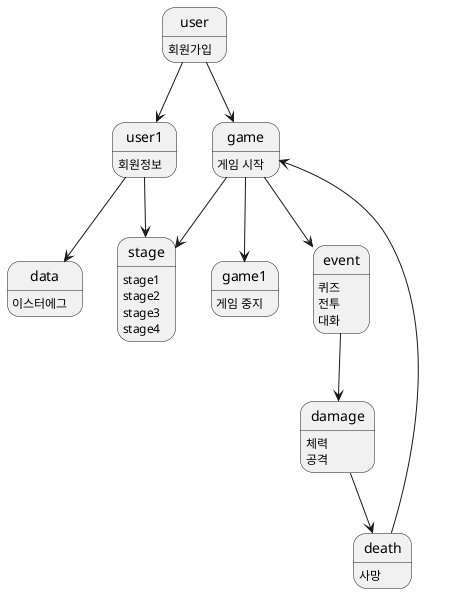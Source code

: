 @startuml
state user : 회원가입
state user1: 회원정보
game : 게임 시작
game1 : 게임 중지
data : 이스터에그

user --> user1
user --> game
game --> stage
game --> game1
user1 --> stage
user1 --> data
game --> event
event --> damage
damage --> death
death --> game

state stage : stage1
state stage : stage2
state stage : stage3
state stage : stage4

state event: 퀴즈 
state event: 전투
state event: 대화

state damage : 체력
state damage : 공격

state death : 사망

@enduml